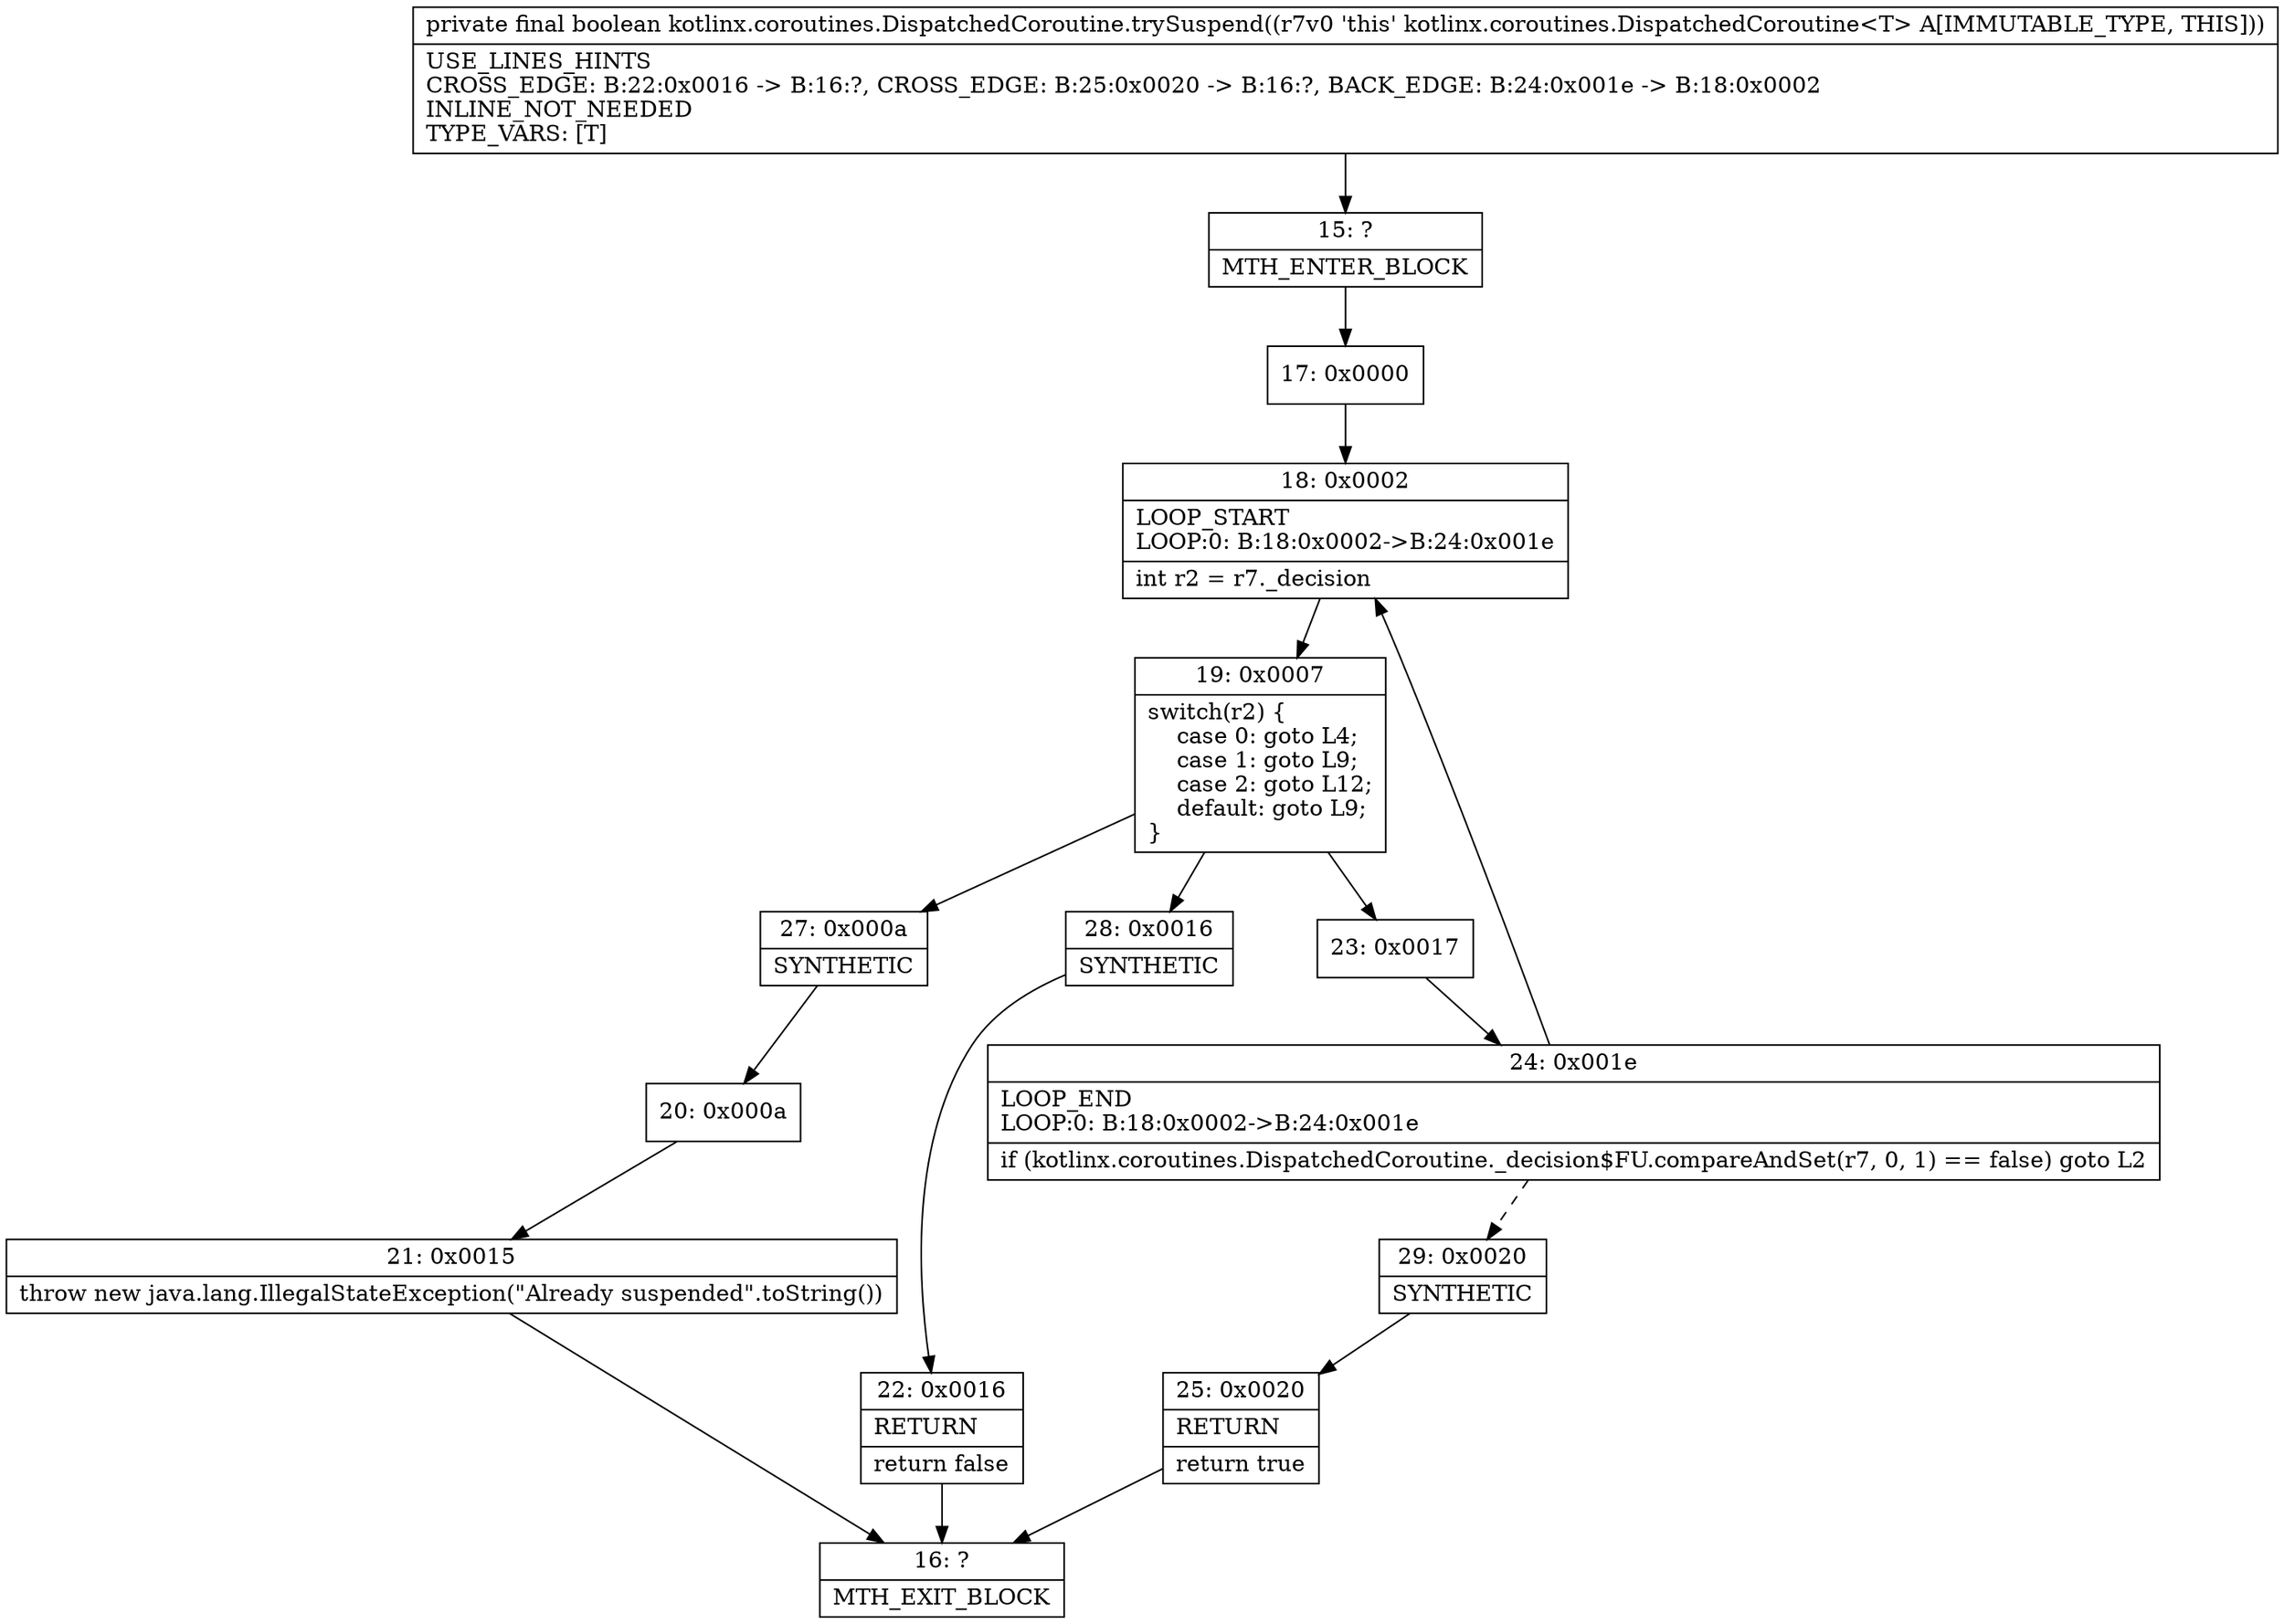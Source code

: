 digraph "CFG forkotlinx.coroutines.DispatchedCoroutine.trySuspend()Z" {
Node_15 [shape=record,label="{15\:\ ?|MTH_ENTER_BLOCK\l}"];
Node_17 [shape=record,label="{17\:\ 0x0000}"];
Node_18 [shape=record,label="{18\:\ 0x0002|LOOP_START\lLOOP:0: B:18:0x0002\-\>B:24:0x001e\l|int r2 = r7._decision\l}"];
Node_19 [shape=record,label="{19\:\ 0x0007|switch(r2) \{\l    case 0: goto L4;\l    case 1: goto L9;\l    case 2: goto L12;\l    default: goto L9;\l\}\l}"];
Node_23 [shape=record,label="{23\:\ 0x0017}"];
Node_24 [shape=record,label="{24\:\ 0x001e|LOOP_END\lLOOP:0: B:18:0x0002\-\>B:24:0x001e\l|if (kotlinx.coroutines.DispatchedCoroutine._decision$FU.compareAndSet(r7, 0, 1) == false) goto L2\l}"];
Node_29 [shape=record,label="{29\:\ 0x0020|SYNTHETIC\l}"];
Node_25 [shape=record,label="{25\:\ 0x0020|RETURN\l|return true\l}"];
Node_16 [shape=record,label="{16\:\ ?|MTH_EXIT_BLOCK\l}"];
Node_27 [shape=record,label="{27\:\ 0x000a|SYNTHETIC\l}"];
Node_20 [shape=record,label="{20\:\ 0x000a}"];
Node_21 [shape=record,label="{21\:\ 0x0015|throw new java.lang.IllegalStateException(\"Already suspended\".toString())\l}"];
Node_28 [shape=record,label="{28\:\ 0x0016|SYNTHETIC\l}"];
Node_22 [shape=record,label="{22\:\ 0x0016|RETURN\l|return false\l}"];
MethodNode[shape=record,label="{private final boolean kotlinx.coroutines.DispatchedCoroutine.trySuspend((r7v0 'this' kotlinx.coroutines.DispatchedCoroutine\<T\> A[IMMUTABLE_TYPE, THIS]))  | USE_LINES_HINTS\lCROSS_EDGE: B:22:0x0016 \-\> B:16:?, CROSS_EDGE: B:25:0x0020 \-\> B:16:?, BACK_EDGE: B:24:0x001e \-\> B:18:0x0002\lINLINE_NOT_NEEDED\lTYPE_VARS: [T]\l}"];
MethodNode -> Node_15;Node_15 -> Node_17;
Node_17 -> Node_18;
Node_18 -> Node_19;
Node_19 -> Node_23;
Node_19 -> Node_27;
Node_19 -> Node_28;
Node_23 -> Node_24;
Node_24 -> Node_18;
Node_24 -> Node_29[style=dashed];
Node_29 -> Node_25;
Node_25 -> Node_16;
Node_27 -> Node_20;
Node_20 -> Node_21;
Node_21 -> Node_16;
Node_28 -> Node_22;
Node_22 -> Node_16;
}

